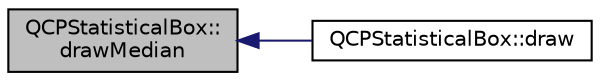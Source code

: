 digraph "QCPStatisticalBox::drawMedian"
{
  edge [fontname="Helvetica",fontsize="10",labelfontname="Helvetica",labelfontsize="10"];
  node [fontname="Helvetica",fontsize="10",shape=record];
  rankdir="LR";
  Node93 [label="QCPStatisticalBox::\ldrawMedian",height=0.2,width=0.4,color="black", fillcolor="grey75", style="filled", fontcolor="black"];
  Node93 -> Node94 [dir="back",color="midnightblue",fontsize="10",style="solid",fontname="Helvetica"];
  Node94 [label="QCPStatisticalBox::draw",height=0.2,width=0.4,color="black", fillcolor="white", style="filled",URL="$de/d8d/class_q_c_p_statistical_box.html#a753b62761217dd6b92f8a29e286a1317"];
}
